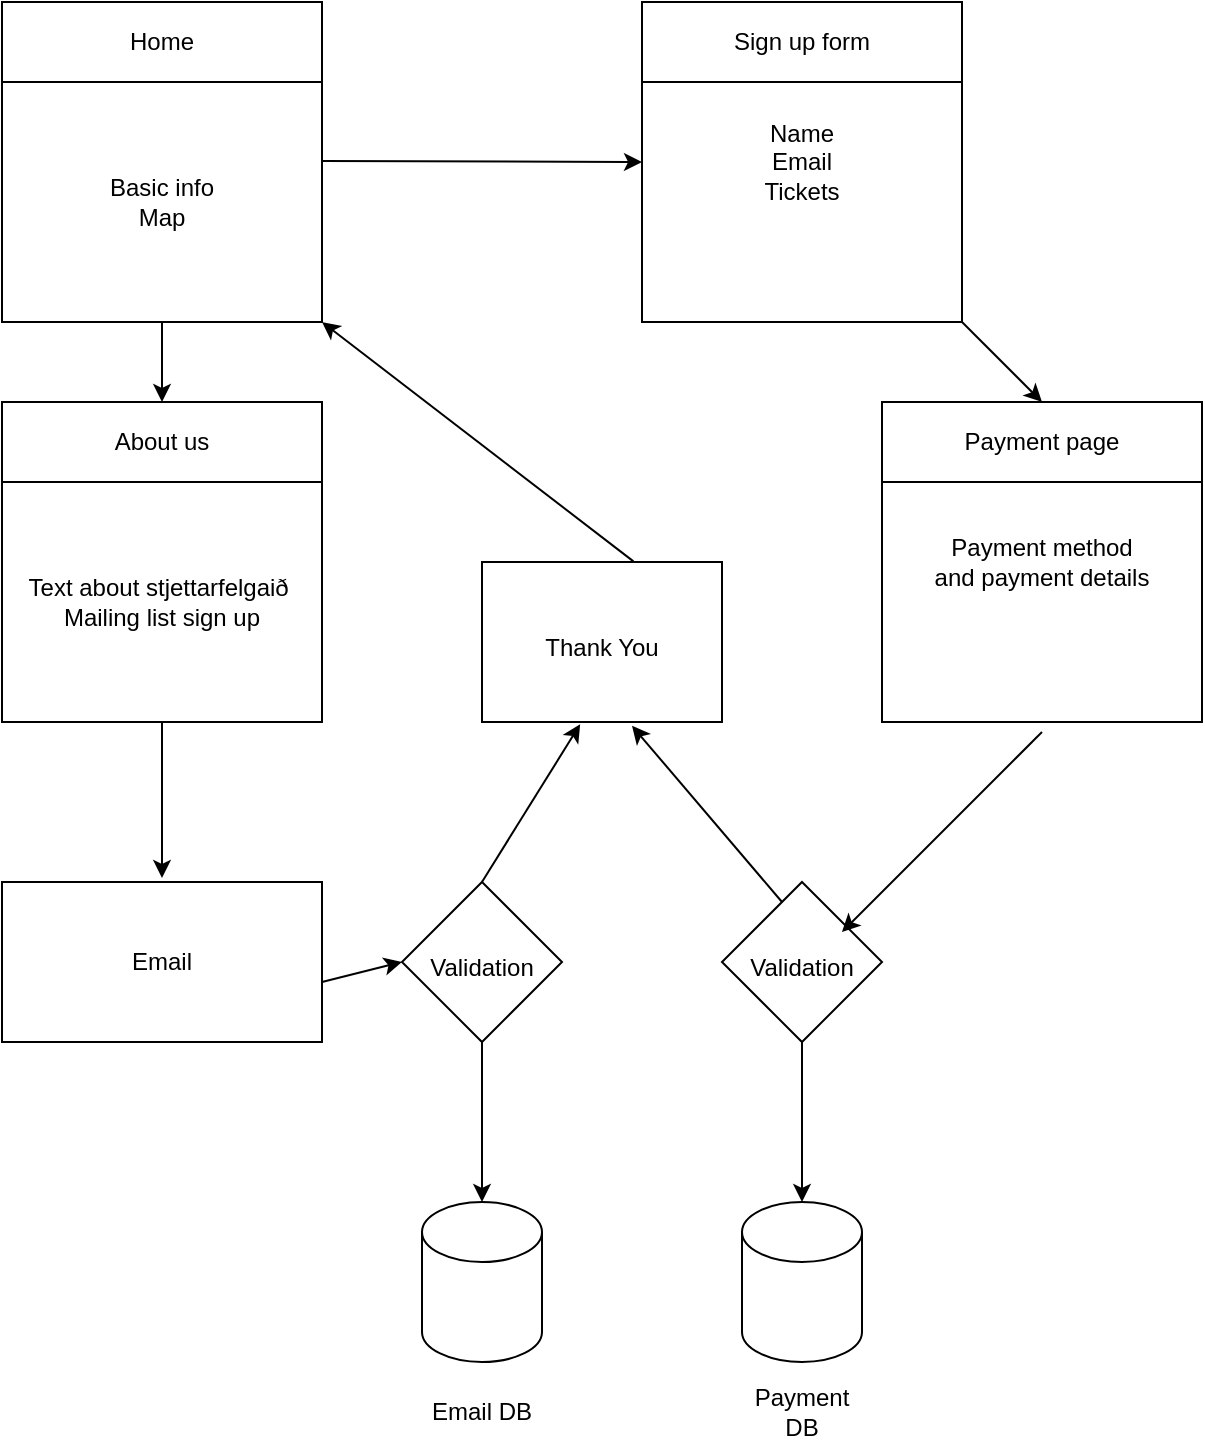 <mxfile version="26.0.14">
  <diagram name="Page-1" id="GcmpMD9mdpW60Z_3lnTt">
    <mxGraphModel dx="882" dy="547" grid="1" gridSize="10" guides="1" tooltips="1" connect="1" arrows="1" fold="1" page="1" pageScale="1" pageWidth="850" pageHeight="1100" math="0" shadow="0">
      <root>
        <mxCell id="0" />
        <mxCell id="1" parent="0" />
        <mxCell id="4vVzxMuFgPWDHwKqnutC-14" value="" style="rhombus;whiteSpace=wrap;html=1;" vertex="1" parent="1">
          <mxGeometry x="280" y="520" width="80" height="80" as="geometry" />
        </mxCell>
        <mxCell id="4vVzxMuFgPWDHwKqnutC-15" value="Validation" style="rounded=0;whiteSpace=wrap;html=1;strokeColor=none;" vertex="1" parent="1">
          <mxGeometry x="300" y="550" width="40" height="25" as="geometry" />
        </mxCell>
        <mxCell id="4vVzxMuFgPWDHwKqnutC-5" value="" style="rhombus;whiteSpace=wrap;html=1;" vertex="1" parent="1">
          <mxGeometry x="440" y="520" width="80" height="80" as="geometry" />
        </mxCell>
        <mxCell id="SyjaQ5eisRchlMNotY5A-1" value="" style="whiteSpace=wrap;html=1;aspect=fixed;" parent="1" vertex="1">
          <mxGeometry x="80" y="80" width="160" height="160" as="geometry" />
        </mxCell>
        <mxCell id="SyjaQ5eisRchlMNotY5A-6" value="" style="rounded=0;whiteSpace=wrap;html=1;" parent="1" vertex="1">
          <mxGeometry x="80" y="80" width="160" height="40" as="geometry" />
        </mxCell>
        <mxCell id="SyjaQ5eisRchlMNotY5A-8" value="Basic info&lt;div&gt;Map&lt;/div&gt;" style="text;html=1;align=center;verticalAlign=middle;whiteSpace=wrap;rounded=0;" parent="1" vertex="1">
          <mxGeometry x="80" y="120" width="160" height="120" as="geometry" />
        </mxCell>
        <mxCell id="SyjaQ5eisRchlMNotY5A-12" value="Home" style="text;html=1;align=center;verticalAlign=middle;whiteSpace=wrap;rounded=0;" parent="1" vertex="1">
          <mxGeometry x="80" y="80" width="160" height="40" as="geometry" />
        </mxCell>
        <mxCell id="SyjaQ5eisRchlMNotY5A-13" value="Name&lt;div&gt;&lt;span style=&quot;background-color: transparent; color: light-dark(rgb(0, 0, 0), rgb(255, 255, 255));&quot;&gt;Email&lt;/span&gt;&lt;div&gt;&lt;div&gt;&lt;span style=&quot;background-color: transparent; color: light-dark(rgb(0, 0, 0), rgb(255, 255, 255));&quot;&gt;Tickets&lt;/span&gt;&lt;/div&gt;&lt;/div&gt;&lt;/div&gt;" style="whiteSpace=wrap;html=1;aspect=fixed;" parent="1" vertex="1">
          <mxGeometry x="400" y="80" width="160" height="160" as="geometry" />
        </mxCell>
        <mxCell id="SyjaQ5eisRchlMNotY5A-14" value="Sign up form" style="rounded=0;whiteSpace=wrap;html=1;" parent="1" vertex="1">
          <mxGeometry x="400" y="80" width="160" height="40" as="geometry" />
        </mxCell>
        <mxCell id="SyjaQ5eisRchlMNotY5A-17" value="" style="whiteSpace=wrap;html=1;aspect=fixed;" parent="1" vertex="1">
          <mxGeometry x="80" y="280" width="160" height="160" as="geometry" />
        </mxCell>
        <mxCell id="SyjaQ5eisRchlMNotY5A-18" value="" style="rounded=0;whiteSpace=wrap;html=1;" parent="1" vertex="1">
          <mxGeometry x="80" y="280" width="160" height="40" as="geometry" />
        </mxCell>
        <mxCell id="SyjaQ5eisRchlMNotY5A-19" value="Text about stjettarfelgaið&amp;nbsp;&lt;div&gt;Mailing list sign up&lt;/div&gt;" style="text;html=1;align=center;verticalAlign=middle;whiteSpace=wrap;rounded=0;" parent="1" vertex="1">
          <mxGeometry x="80" y="320" width="160" height="120" as="geometry" />
        </mxCell>
        <mxCell id="SyjaQ5eisRchlMNotY5A-20" value="About us" style="text;html=1;align=center;verticalAlign=middle;whiteSpace=wrap;rounded=0;" parent="1" vertex="1">
          <mxGeometry x="80" y="280" width="160" height="40" as="geometry" />
        </mxCell>
        <mxCell id="pQvoSrDBenpnfP7YrfeE-1" value="Payment method&lt;div&gt;and payment details&lt;/div&gt;" style="whiteSpace=wrap;html=1;aspect=fixed;" parent="1" vertex="1">
          <mxGeometry x="520" y="280" width="160" height="160" as="geometry" />
        </mxCell>
        <mxCell id="pQvoSrDBenpnfP7YrfeE-2" value="Payment page" style="rounded=0;whiteSpace=wrap;html=1;" parent="1" vertex="1">
          <mxGeometry x="520" y="280" width="160" height="40" as="geometry" />
        </mxCell>
        <mxCell id="pQvoSrDBenpnfP7YrfeE-9" value="" style="endArrow=classic;html=1;rounded=0;entryX=0;entryY=0.5;entryDx=0;entryDy=0;" parent="1" target="SyjaQ5eisRchlMNotY5A-13" edge="1">
          <mxGeometry width="50" height="50" relative="1" as="geometry">
            <mxPoint x="240" y="159.5" as="sourcePoint" />
            <mxPoint x="359" y="159.5" as="targetPoint" />
            <Array as="points" />
          </mxGeometry>
        </mxCell>
        <mxCell id="pQvoSrDBenpnfP7YrfeE-10" value="" style="endArrow=classic;html=1;rounded=0;entryX=0.5;entryY=0;entryDx=0;entryDy=0;" parent="1" target="pQvoSrDBenpnfP7YrfeE-2" edge="1">
          <mxGeometry width="50" height="50" relative="1" as="geometry">
            <mxPoint x="560" y="240" as="sourcePoint" />
            <mxPoint x="610" y="190" as="targetPoint" />
          </mxGeometry>
        </mxCell>
        <mxCell id="4vVzxMuFgPWDHwKqnutC-9" value="" style="rounded=0;whiteSpace=wrap;html=1;" vertex="1" parent="1">
          <mxGeometry x="320" y="360" width="120" height="80" as="geometry" />
        </mxCell>
        <mxCell id="4vVzxMuFgPWDHwKqnutC-11" value="Thank You" style="text;html=1;align=center;verticalAlign=middle;whiteSpace=wrap;rounded=0;" vertex="1" parent="1">
          <mxGeometry x="350" y="387.5" width="60" height="30" as="geometry" />
        </mxCell>
        <mxCell id="4vVzxMuFgPWDHwKqnutC-20" style="edgeStyle=orthogonalEdgeStyle;rounded=0;orthogonalLoop=1;jettySize=auto;html=1;exitX=0.5;exitY=1;exitDx=0;exitDy=0;" edge="1" parent="1" source="4vVzxMuFgPWDHwKqnutC-11" target="4vVzxMuFgPWDHwKqnutC-11">
          <mxGeometry relative="1" as="geometry" />
        </mxCell>
        <mxCell id="4vVzxMuFgPWDHwKqnutC-22" value="" style="shape=cylinder3;whiteSpace=wrap;html=1;boundedLbl=1;backgroundOutline=1;size=15;" vertex="1" parent="1">
          <mxGeometry x="450" y="680" width="60" height="80" as="geometry" />
        </mxCell>
        <mxCell id="4vVzxMuFgPWDHwKqnutC-23" value="" style="shape=cylinder3;whiteSpace=wrap;html=1;boundedLbl=1;backgroundOutline=1;size=15;" vertex="1" parent="1">
          <mxGeometry x="290" y="680" width="60" height="80" as="geometry" />
        </mxCell>
        <mxCell id="4vVzxMuFgPWDHwKqnutC-24" value="" style="rounded=0;whiteSpace=wrap;html=1;" vertex="1" parent="1">
          <mxGeometry x="80" y="520" width="160" height="80" as="geometry" />
        </mxCell>
        <mxCell id="4vVzxMuFgPWDHwKqnutC-26" value="Email" style="text;html=1;align=center;verticalAlign=middle;whiteSpace=wrap;rounded=0;" vertex="1" parent="1">
          <mxGeometry x="130" y="545" width="60" height="30" as="geometry" />
        </mxCell>
        <mxCell id="4vVzxMuFgPWDHwKqnutC-27" value="" style="endArrow=classic;html=1;rounded=0;entryX=0.5;entryY=0;entryDx=0;entryDy=0;" edge="1" parent="1" target="SyjaQ5eisRchlMNotY5A-20">
          <mxGeometry width="50" height="50" relative="1" as="geometry">
            <mxPoint x="160" y="240" as="sourcePoint" />
            <mxPoint x="210" y="190" as="targetPoint" />
          </mxGeometry>
        </mxCell>
        <mxCell id="4vVzxMuFgPWDHwKqnutC-28" value="" style="endArrow=classic;html=1;rounded=0;exitX=0.5;exitY=1;exitDx=0;exitDy=0;" edge="1" parent="1" source="SyjaQ5eisRchlMNotY5A-19">
          <mxGeometry width="50" height="50" relative="1" as="geometry">
            <mxPoint x="150" y="510" as="sourcePoint" />
            <mxPoint x="160" y="518" as="targetPoint" />
          </mxGeometry>
        </mxCell>
        <mxCell id="4vVzxMuFgPWDHwKqnutC-29" value="" style="endArrow=classic;html=1;rounded=0;entryX=0;entryY=0.5;entryDx=0;entryDy=0;" edge="1" parent="1" target="4vVzxMuFgPWDHwKqnutC-14">
          <mxGeometry width="50" height="50" relative="1" as="geometry">
            <mxPoint x="240" y="570" as="sourcePoint" />
            <mxPoint x="290" y="520" as="targetPoint" />
          </mxGeometry>
        </mxCell>
        <mxCell id="4vVzxMuFgPWDHwKqnutC-30" value="" style="endArrow=classic;html=1;rounded=0;entryX=0.5;entryY=0;entryDx=0;entryDy=0;entryPerimeter=0;" edge="1" parent="1" target="4vVzxMuFgPWDHwKqnutC-23">
          <mxGeometry width="50" height="50" relative="1" as="geometry">
            <mxPoint x="320" y="600" as="sourcePoint" />
            <mxPoint x="370" y="550" as="targetPoint" />
          </mxGeometry>
        </mxCell>
        <mxCell id="4vVzxMuFgPWDHwKqnutC-31" value="" style="endArrow=classic;html=1;rounded=0;entryX=0.5;entryY=0;entryDx=0;entryDy=0;entryPerimeter=0;" edge="1" parent="1" target="4vVzxMuFgPWDHwKqnutC-22">
          <mxGeometry width="50" height="50" relative="1" as="geometry">
            <mxPoint x="480" y="600" as="sourcePoint" />
            <mxPoint x="530" y="550" as="targetPoint" />
          </mxGeometry>
        </mxCell>
        <mxCell id="4vVzxMuFgPWDHwKqnutC-35" value="Validation" style="rounded=0;whiteSpace=wrap;html=1;strokeColor=none;" vertex="1" parent="1">
          <mxGeometry x="460" y="550" width="40" height="25" as="geometry" />
        </mxCell>
        <mxCell id="4vVzxMuFgPWDHwKqnutC-36" value="" style="endArrow=classic;html=1;rounded=0;exitX=0.5;exitY=0;exitDx=0;exitDy=0;entryX=0.409;entryY=1.014;entryDx=0;entryDy=0;entryPerimeter=0;" edge="1" parent="1" source="4vVzxMuFgPWDHwKqnutC-14" target="4vVzxMuFgPWDHwKqnutC-9">
          <mxGeometry width="50" height="50" relative="1" as="geometry">
            <mxPoint x="300" y="510" as="sourcePoint" />
            <mxPoint x="350" y="460" as="targetPoint" />
          </mxGeometry>
        </mxCell>
        <mxCell id="4vVzxMuFgPWDHwKqnutC-37" value="" style="endArrow=classic;html=1;rounded=0;entryX=0.625;entryY=1.024;entryDx=0;entryDy=0;entryPerimeter=0;" edge="1" parent="1" target="4vVzxMuFgPWDHwKqnutC-9">
          <mxGeometry width="50" height="50" relative="1" as="geometry">
            <mxPoint x="470" y="530" as="sourcePoint" />
            <mxPoint x="520" y="480" as="targetPoint" />
          </mxGeometry>
        </mxCell>
        <mxCell id="4vVzxMuFgPWDHwKqnutC-38" value="" style="endArrow=classic;html=1;rounded=0;" edge="1" parent="1">
          <mxGeometry width="50" height="50" relative="1" as="geometry">
            <mxPoint x="600" y="445" as="sourcePoint" />
            <mxPoint x="500" y="545" as="targetPoint" />
          </mxGeometry>
        </mxCell>
        <mxCell id="4vVzxMuFgPWDHwKqnutC-39" value="Email DB" style="text;html=1;align=center;verticalAlign=middle;whiteSpace=wrap;rounded=0;" vertex="1" parent="1">
          <mxGeometry x="290" y="770" width="60" height="30" as="geometry" />
        </mxCell>
        <mxCell id="4vVzxMuFgPWDHwKqnutC-40" value="Payment DB" style="text;html=1;align=center;verticalAlign=middle;whiteSpace=wrap;rounded=0;" vertex="1" parent="1">
          <mxGeometry x="450" y="770" width="60" height="30" as="geometry" />
        </mxCell>
        <mxCell id="4vVzxMuFgPWDHwKqnutC-41" value="" style="endArrow=classic;html=1;rounded=0;exitX=0.631;exitY=-0.004;exitDx=0;exitDy=0;exitPerimeter=0;entryX=1;entryY=1;entryDx=0;entryDy=0;" edge="1" parent="1" source="4vVzxMuFgPWDHwKqnutC-9" target="SyjaQ5eisRchlMNotY5A-8">
          <mxGeometry width="50" height="50" relative="1" as="geometry">
            <mxPoint x="320" y="320" as="sourcePoint" />
            <mxPoint x="370" y="270" as="targetPoint" />
          </mxGeometry>
        </mxCell>
      </root>
    </mxGraphModel>
  </diagram>
</mxfile>

